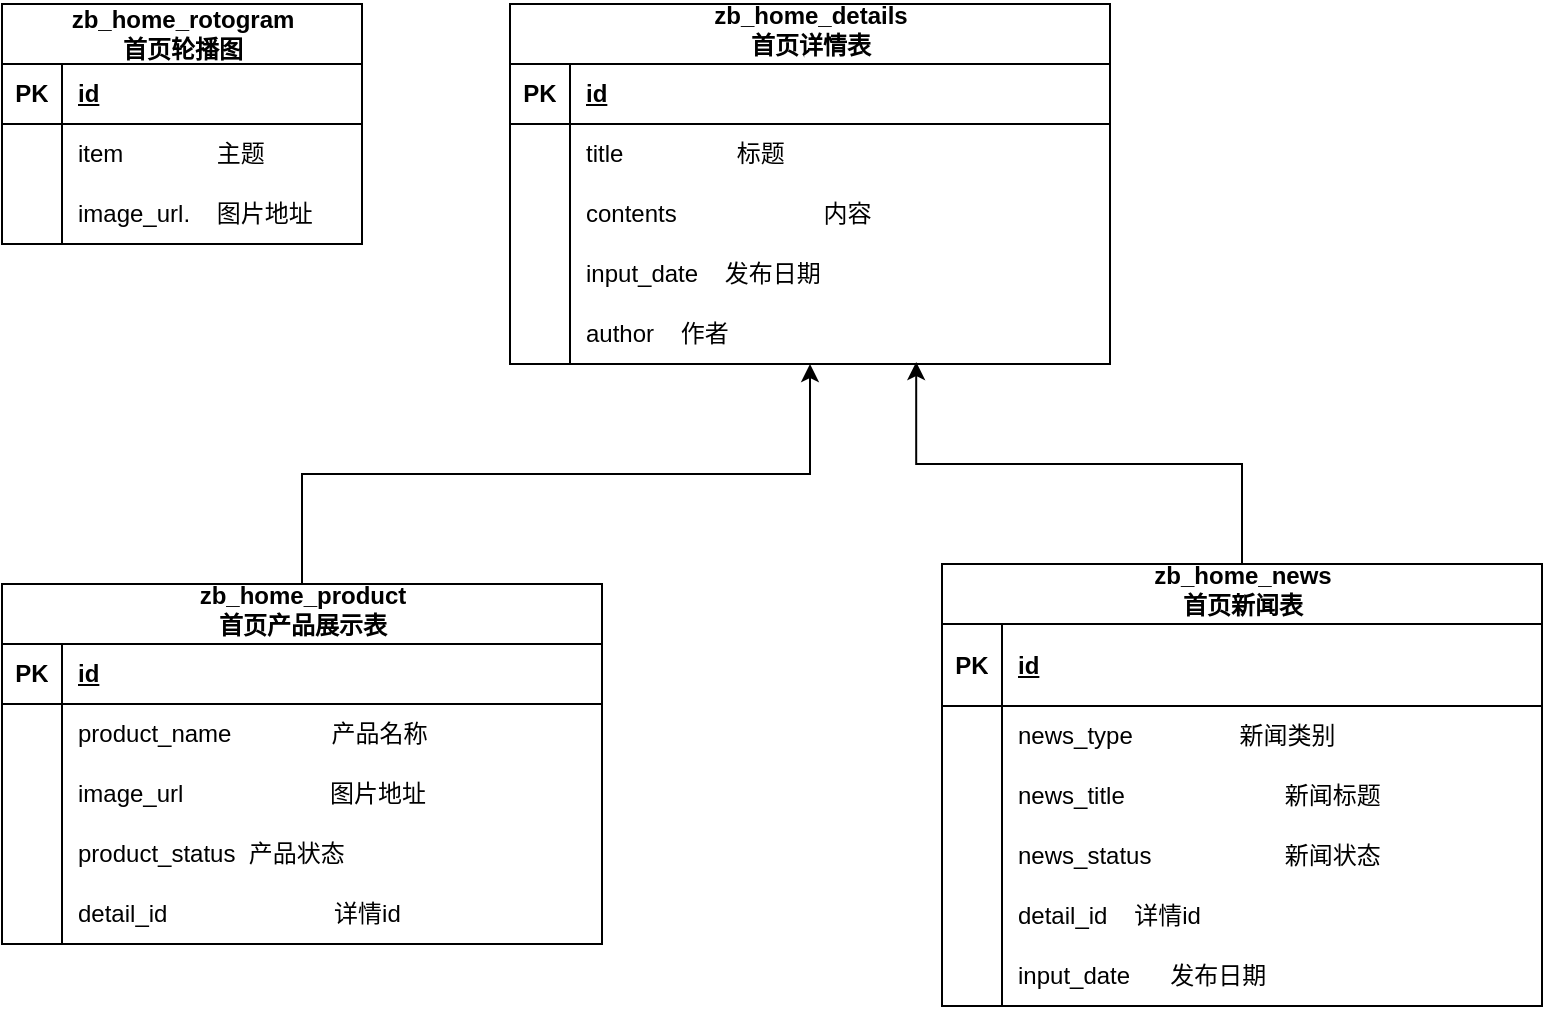 <mxfile version="21.2.9" type="github">
  <diagram name="第 1 页" id="syiM_yleGJ8HOB4GZRZs">
    <mxGraphModel dx="978" dy="660" grid="1" gridSize="10" guides="1" tooltips="1" connect="1" arrows="1" fold="1" page="1" pageScale="1" pageWidth="827" pageHeight="1169" math="0" shadow="0">
      <root>
        <mxCell id="0" />
        <mxCell id="1" parent="0" />
        <mxCell id="62JwEKZH6Iw0JbEhYxLb-7" value="zb_home_rotogram&lt;br&gt;首页轮播图" style="shape=table;startSize=30;container=1;collapsible=1;childLayout=tableLayout;fixedRows=1;rowLines=0;fontStyle=1;align=center;resizeLast=1;html=1;" vertex="1" parent="1">
          <mxGeometry x="10" y="100" width="180" height="120" as="geometry" />
        </mxCell>
        <mxCell id="62JwEKZH6Iw0JbEhYxLb-8" value="" style="shape=tableRow;horizontal=0;startSize=0;swimlaneHead=0;swimlaneBody=0;fillColor=none;collapsible=0;dropTarget=0;points=[[0,0.5],[1,0.5]];portConstraint=eastwest;top=0;left=0;right=0;bottom=1;" vertex="1" parent="62JwEKZH6Iw0JbEhYxLb-7">
          <mxGeometry y="30" width="180" height="30" as="geometry" />
        </mxCell>
        <mxCell id="62JwEKZH6Iw0JbEhYxLb-9" value="PK" style="shape=partialRectangle;connectable=0;fillColor=none;top=0;left=0;bottom=0;right=0;fontStyle=1;overflow=hidden;whiteSpace=wrap;html=1;" vertex="1" parent="62JwEKZH6Iw0JbEhYxLb-8">
          <mxGeometry width="30" height="30" as="geometry">
            <mxRectangle width="30" height="30" as="alternateBounds" />
          </mxGeometry>
        </mxCell>
        <mxCell id="62JwEKZH6Iw0JbEhYxLb-10" value="id" style="shape=partialRectangle;connectable=0;fillColor=none;top=0;left=0;bottom=0;right=0;align=left;spacingLeft=6;fontStyle=5;overflow=hidden;whiteSpace=wrap;html=1;" vertex="1" parent="62JwEKZH6Iw0JbEhYxLb-8">
          <mxGeometry x="30" width="150" height="30" as="geometry">
            <mxRectangle width="150" height="30" as="alternateBounds" />
          </mxGeometry>
        </mxCell>
        <mxCell id="62JwEKZH6Iw0JbEhYxLb-11" value="" style="shape=tableRow;horizontal=0;startSize=0;swimlaneHead=0;swimlaneBody=0;fillColor=none;collapsible=0;dropTarget=0;points=[[0,0.5],[1,0.5]];portConstraint=eastwest;top=0;left=0;right=0;bottom=0;" vertex="1" parent="62JwEKZH6Iw0JbEhYxLb-7">
          <mxGeometry y="60" width="180" height="30" as="geometry" />
        </mxCell>
        <mxCell id="62JwEKZH6Iw0JbEhYxLb-12" value="" style="shape=partialRectangle;connectable=0;fillColor=none;top=0;left=0;bottom=0;right=0;editable=1;overflow=hidden;whiteSpace=wrap;html=1;" vertex="1" parent="62JwEKZH6Iw0JbEhYxLb-11">
          <mxGeometry width="30" height="30" as="geometry">
            <mxRectangle width="30" height="30" as="alternateBounds" />
          </mxGeometry>
        </mxCell>
        <mxCell id="62JwEKZH6Iw0JbEhYxLb-13" value="item&amp;nbsp; &amp;nbsp; &amp;nbsp; &amp;nbsp; &amp;nbsp; &amp;nbsp; &amp;nbsp; 主题" style="shape=partialRectangle;connectable=0;fillColor=none;top=0;left=0;bottom=0;right=0;align=left;spacingLeft=6;overflow=hidden;whiteSpace=wrap;html=1;" vertex="1" parent="62JwEKZH6Iw0JbEhYxLb-11">
          <mxGeometry x="30" width="150" height="30" as="geometry">
            <mxRectangle width="150" height="30" as="alternateBounds" />
          </mxGeometry>
        </mxCell>
        <mxCell id="62JwEKZH6Iw0JbEhYxLb-14" value="" style="shape=tableRow;horizontal=0;startSize=0;swimlaneHead=0;swimlaneBody=0;fillColor=none;collapsible=0;dropTarget=0;points=[[0,0.5],[1,0.5]];portConstraint=eastwest;top=0;left=0;right=0;bottom=0;" vertex="1" parent="62JwEKZH6Iw0JbEhYxLb-7">
          <mxGeometry y="90" width="180" height="30" as="geometry" />
        </mxCell>
        <mxCell id="62JwEKZH6Iw0JbEhYxLb-15" value="" style="shape=partialRectangle;connectable=0;fillColor=none;top=0;left=0;bottom=0;right=0;editable=1;overflow=hidden;whiteSpace=wrap;html=1;" vertex="1" parent="62JwEKZH6Iw0JbEhYxLb-14">
          <mxGeometry width="30" height="30" as="geometry">
            <mxRectangle width="30" height="30" as="alternateBounds" />
          </mxGeometry>
        </mxCell>
        <mxCell id="62JwEKZH6Iw0JbEhYxLb-16" value="image_url.&amp;nbsp; &amp;nbsp; 图片地址" style="shape=partialRectangle;connectable=0;fillColor=none;top=0;left=0;bottom=0;right=0;align=left;spacingLeft=6;overflow=hidden;whiteSpace=wrap;html=1;" vertex="1" parent="62JwEKZH6Iw0JbEhYxLb-14">
          <mxGeometry x="30" width="150" height="30" as="geometry">
            <mxRectangle width="150" height="30" as="alternateBounds" />
          </mxGeometry>
        </mxCell>
        <mxCell id="62JwEKZH6Iw0JbEhYxLb-57" value="" style="edgeStyle=orthogonalEdgeStyle;rounded=0;orthogonalLoop=1;jettySize=auto;html=1;" edge="1" parent="1" source="62JwEKZH6Iw0JbEhYxLb-20" target="62JwEKZH6Iw0JbEhYxLb-44">
          <mxGeometry relative="1" as="geometry" />
        </mxCell>
        <mxCell id="62JwEKZH6Iw0JbEhYxLb-20" value="zb_home_product&lt;br&gt;首页产品展示表" style="shape=table;startSize=30;container=1;collapsible=1;childLayout=tableLayout;fixedRows=1;rowLines=0;fontStyle=1;align=center;resizeLast=1;html=1;verticalAlign=bottom;" vertex="1" parent="1">
          <mxGeometry x="10" y="390" width="300" height="180" as="geometry" />
        </mxCell>
        <mxCell id="62JwEKZH6Iw0JbEhYxLb-21" value="" style="shape=tableRow;horizontal=0;startSize=0;swimlaneHead=0;swimlaneBody=0;fillColor=none;collapsible=0;dropTarget=0;points=[[0,0.5],[1,0.5]];portConstraint=eastwest;top=0;left=0;right=0;bottom=1;" vertex="1" parent="62JwEKZH6Iw0JbEhYxLb-20">
          <mxGeometry y="30" width="300" height="30" as="geometry" />
        </mxCell>
        <mxCell id="62JwEKZH6Iw0JbEhYxLb-22" value="PK" style="shape=partialRectangle;connectable=0;fillColor=none;top=0;left=0;bottom=0;right=0;fontStyle=1;overflow=hidden;whiteSpace=wrap;html=1;" vertex="1" parent="62JwEKZH6Iw0JbEhYxLb-21">
          <mxGeometry width="30" height="30" as="geometry">
            <mxRectangle width="30" height="30" as="alternateBounds" />
          </mxGeometry>
        </mxCell>
        <mxCell id="62JwEKZH6Iw0JbEhYxLb-23" value="id" style="shape=partialRectangle;connectable=0;fillColor=none;top=0;left=0;bottom=0;right=0;align=left;spacingLeft=6;fontStyle=5;overflow=hidden;whiteSpace=wrap;html=1;" vertex="1" parent="62JwEKZH6Iw0JbEhYxLb-21">
          <mxGeometry x="30" width="270" height="30" as="geometry">
            <mxRectangle width="270" height="30" as="alternateBounds" />
          </mxGeometry>
        </mxCell>
        <mxCell id="62JwEKZH6Iw0JbEhYxLb-24" value="" style="shape=tableRow;horizontal=0;startSize=0;swimlaneHead=0;swimlaneBody=0;fillColor=none;collapsible=0;dropTarget=0;points=[[0,0.5],[1,0.5]];portConstraint=eastwest;top=0;left=0;right=0;bottom=0;" vertex="1" parent="62JwEKZH6Iw0JbEhYxLb-20">
          <mxGeometry y="60" width="300" height="30" as="geometry" />
        </mxCell>
        <mxCell id="62JwEKZH6Iw0JbEhYxLb-25" value="" style="shape=partialRectangle;connectable=0;fillColor=none;top=0;left=0;bottom=0;right=0;editable=1;overflow=hidden;whiteSpace=wrap;html=1;" vertex="1" parent="62JwEKZH6Iw0JbEhYxLb-24">
          <mxGeometry width="30" height="30" as="geometry">
            <mxRectangle width="30" height="30" as="alternateBounds" />
          </mxGeometry>
        </mxCell>
        <mxCell id="62JwEKZH6Iw0JbEhYxLb-26" value="product_name&amp;nbsp; &amp;nbsp; &amp;nbsp; &amp;nbsp; &amp;nbsp; &amp;nbsp; &amp;nbsp; &amp;nbsp;产品名称" style="shape=partialRectangle;connectable=0;fillColor=none;top=0;left=0;bottom=0;right=0;align=left;spacingLeft=6;overflow=hidden;whiteSpace=wrap;html=1;" vertex="1" parent="62JwEKZH6Iw0JbEhYxLb-24">
          <mxGeometry x="30" width="270" height="30" as="geometry">
            <mxRectangle width="270" height="30" as="alternateBounds" />
          </mxGeometry>
        </mxCell>
        <mxCell id="62JwEKZH6Iw0JbEhYxLb-27" value="" style="shape=tableRow;horizontal=0;startSize=0;swimlaneHead=0;swimlaneBody=0;fillColor=none;collapsible=0;dropTarget=0;points=[[0,0.5],[1,0.5]];portConstraint=eastwest;top=0;left=0;right=0;bottom=0;" vertex="1" parent="62JwEKZH6Iw0JbEhYxLb-20">
          <mxGeometry y="90" width="300" height="30" as="geometry" />
        </mxCell>
        <mxCell id="62JwEKZH6Iw0JbEhYxLb-28" value="" style="shape=partialRectangle;connectable=0;fillColor=none;top=0;left=0;bottom=0;right=0;editable=1;overflow=hidden;whiteSpace=wrap;html=1;" vertex="1" parent="62JwEKZH6Iw0JbEhYxLb-27">
          <mxGeometry width="30" height="30" as="geometry">
            <mxRectangle width="30" height="30" as="alternateBounds" />
          </mxGeometry>
        </mxCell>
        <mxCell id="62JwEKZH6Iw0JbEhYxLb-29" value="image_url&amp;nbsp; &amp;nbsp; &amp;nbsp; &amp;nbsp; &amp;nbsp; &amp;nbsp; &amp;nbsp; &amp;nbsp; &amp;nbsp; &amp;nbsp; &amp;nbsp; 图片地址" style="shape=partialRectangle;connectable=0;fillColor=none;top=0;left=0;bottom=0;right=0;align=left;spacingLeft=6;overflow=hidden;whiteSpace=wrap;html=1;" vertex="1" parent="62JwEKZH6Iw0JbEhYxLb-27">
          <mxGeometry x="30" width="270" height="30" as="geometry">
            <mxRectangle width="270" height="30" as="alternateBounds" />
          </mxGeometry>
        </mxCell>
        <mxCell id="62JwEKZH6Iw0JbEhYxLb-74" style="shape=tableRow;horizontal=0;startSize=0;swimlaneHead=0;swimlaneBody=0;fillColor=none;collapsible=0;dropTarget=0;points=[[0,0.5],[1,0.5]];portConstraint=eastwest;top=0;left=0;right=0;bottom=0;" vertex="1" parent="62JwEKZH6Iw0JbEhYxLb-20">
          <mxGeometry y="120" width="300" height="30" as="geometry" />
        </mxCell>
        <mxCell id="62JwEKZH6Iw0JbEhYxLb-75" style="shape=partialRectangle;connectable=0;fillColor=none;top=0;left=0;bottom=0;right=0;editable=1;overflow=hidden;whiteSpace=wrap;html=1;" vertex="1" parent="62JwEKZH6Iw0JbEhYxLb-74">
          <mxGeometry width="30" height="30" as="geometry">
            <mxRectangle width="30" height="30" as="alternateBounds" />
          </mxGeometry>
        </mxCell>
        <mxCell id="62JwEKZH6Iw0JbEhYxLb-76" value="product_status&lt;span style=&quot;white-space: pre;&quot;&gt;	&lt;span style=&quot;white-space: pre;&quot;&gt;	&lt;/span&gt;&lt;/span&gt;产品状态" style="shape=partialRectangle;connectable=0;fillColor=none;top=0;left=0;bottom=0;right=0;align=left;spacingLeft=6;overflow=hidden;whiteSpace=wrap;html=1;" vertex="1" parent="62JwEKZH6Iw0JbEhYxLb-74">
          <mxGeometry x="30" width="270" height="30" as="geometry">
            <mxRectangle width="270" height="30" as="alternateBounds" />
          </mxGeometry>
        </mxCell>
        <mxCell id="62JwEKZH6Iw0JbEhYxLb-41" style="shape=tableRow;horizontal=0;startSize=0;swimlaneHead=0;swimlaneBody=0;fillColor=none;collapsible=0;dropTarget=0;points=[[0,0.5],[1,0.5]];portConstraint=eastwest;top=0;left=0;right=0;bottom=0;" vertex="1" parent="62JwEKZH6Iw0JbEhYxLb-20">
          <mxGeometry y="150" width="300" height="30" as="geometry" />
        </mxCell>
        <mxCell id="62JwEKZH6Iw0JbEhYxLb-42" style="shape=partialRectangle;connectable=0;fillColor=none;top=0;left=0;bottom=0;right=0;editable=1;overflow=hidden;whiteSpace=wrap;html=1;" vertex="1" parent="62JwEKZH6Iw0JbEhYxLb-41">
          <mxGeometry width="30" height="30" as="geometry">
            <mxRectangle width="30" height="30" as="alternateBounds" />
          </mxGeometry>
        </mxCell>
        <mxCell id="62JwEKZH6Iw0JbEhYxLb-43" value="detail_id&amp;nbsp; &amp;nbsp; &amp;nbsp; &amp;nbsp; &amp;nbsp; &amp;nbsp; &amp;nbsp; &amp;nbsp; &amp;nbsp; &amp;nbsp; &amp;nbsp; &amp;nbsp; &amp;nbsp;详情id" style="shape=partialRectangle;connectable=0;fillColor=none;top=0;left=0;bottom=0;right=0;align=left;spacingLeft=6;overflow=hidden;whiteSpace=wrap;html=1;" vertex="1" parent="62JwEKZH6Iw0JbEhYxLb-41">
          <mxGeometry x="30" width="270" height="30" as="geometry">
            <mxRectangle width="270" height="30" as="alternateBounds" />
          </mxGeometry>
        </mxCell>
        <mxCell id="62JwEKZH6Iw0JbEhYxLb-44" value="zb_home_details&lt;br&gt;首页详情表" style="shape=table;startSize=30;container=1;collapsible=1;childLayout=tableLayout;fixedRows=1;rowLines=0;fontStyle=1;align=center;resizeLast=1;html=1;verticalAlign=bottom;" vertex="1" parent="1">
          <mxGeometry x="264" y="100" width="300" height="180" as="geometry" />
        </mxCell>
        <mxCell id="62JwEKZH6Iw0JbEhYxLb-45" value="" style="shape=tableRow;horizontal=0;startSize=0;swimlaneHead=0;swimlaneBody=0;fillColor=none;collapsible=0;dropTarget=0;points=[[0,0.5],[1,0.5]];portConstraint=eastwest;top=0;left=0;right=0;bottom=1;" vertex="1" parent="62JwEKZH6Iw0JbEhYxLb-44">
          <mxGeometry y="30" width="300" height="30" as="geometry" />
        </mxCell>
        <mxCell id="62JwEKZH6Iw0JbEhYxLb-46" value="PK" style="shape=partialRectangle;connectable=0;fillColor=none;top=0;left=0;bottom=0;right=0;fontStyle=1;overflow=hidden;whiteSpace=wrap;html=1;" vertex="1" parent="62JwEKZH6Iw0JbEhYxLb-45">
          <mxGeometry width="30" height="30" as="geometry">
            <mxRectangle width="30" height="30" as="alternateBounds" />
          </mxGeometry>
        </mxCell>
        <mxCell id="62JwEKZH6Iw0JbEhYxLb-47" value="id" style="shape=partialRectangle;connectable=0;fillColor=none;top=0;left=0;bottom=0;right=0;align=left;spacingLeft=6;fontStyle=5;overflow=hidden;whiteSpace=wrap;html=1;" vertex="1" parent="62JwEKZH6Iw0JbEhYxLb-45">
          <mxGeometry x="30" width="270" height="30" as="geometry">
            <mxRectangle width="270" height="30" as="alternateBounds" />
          </mxGeometry>
        </mxCell>
        <mxCell id="62JwEKZH6Iw0JbEhYxLb-48" value="" style="shape=tableRow;horizontal=0;startSize=0;swimlaneHead=0;swimlaneBody=0;fillColor=none;collapsible=0;dropTarget=0;points=[[0,0.5],[1,0.5]];portConstraint=eastwest;top=0;left=0;right=0;bottom=0;" vertex="1" parent="62JwEKZH6Iw0JbEhYxLb-44">
          <mxGeometry y="60" width="300" height="30" as="geometry" />
        </mxCell>
        <mxCell id="62JwEKZH6Iw0JbEhYxLb-49" value="" style="shape=partialRectangle;connectable=0;fillColor=none;top=0;left=0;bottom=0;right=0;editable=1;overflow=hidden;whiteSpace=wrap;html=1;" vertex="1" parent="62JwEKZH6Iw0JbEhYxLb-48">
          <mxGeometry width="30" height="30" as="geometry">
            <mxRectangle width="30" height="30" as="alternateBounds" />
          </mxGeometry>
        </mxCell>
        <mxCell id="62JwEKZH6Iw0JbEhYxLb-50" value="title&amp;nbsp; &amp;nbsp; &amp;nbsp; &amp;nbsp; &amp;nbsp; &amp;nbsp; &amp;nbsp;&amp;nbsp;&lt;span style=&quot;white-space: pre;&quot;&gt;	&lt;/span&gt;&lt;span style=&quot;white-space: pre;&quot;&gt;	&lt;/span&gt;&lt;span style=&quot;white-space: pre;&quot;&gt;	&lt;/span&gt;标题" style="shape=partialRectangle;connectable=0;fillColor=none;top=0;left=0;bottom=0;right=0;align=left;spacingLeft=6;overflow=hidden;whiteSpace=wrap;html=1;" vertex="1" parent="62JwEKZH6Iw0JbEhYxLb-48">
          <mxGeometry x="30" width="270" height="30" as="geometry">
            <mxRectangle width="270" height="30" as="alternateBounds" />
          </mxGeometry>
        </mxCell>
        <mxCell id="62JwEKZH6Iw0JbEhYxLb-51" value="" style="shape=tableRow;horizontal=0;startSize=0;swimlaneHead=0;swimlaneBody=0;fillColor=none;collapsible=0;dropTarget=0;points=[[0,0.5],[1,0.5]];portConstraint=eastwest;top=0;left=0;right=0;bottom=0;" vertex="1" parent="62JwEKZH6Iw0JbEhYxLb-44">
          <mxGeometry y="90" width="300" height="30" as="geometry" />
        </mxCell>
        <mxCell id="62JwEKZH6Iw0JbEhYxLb-52" value="" style="shape=partialRectangle;connectable=0;fillColor=none;top=0;left=0;bottom=0;right=0;editable=1;overflow=hidden;whiteSpace=wrap;html=1;" vertex="1" parent="62JwEKZH6Iw0JbEhYxLb-51">
          <mxGeometry width="30" height="30" as="geometry">
            <mxRectangle width="30" height="30" as="alternateBounds" />
          </mxGeometry>
        </mxCell>
        <mxCell id="62JwEKZH6Iw0JbEhYxLb-53" value="contents&amp;nbsp; &amp;nbsp; &amp;nbsp; &amp;nbsp; &amp;nbsp; &amp;nbsp; &amp;nbsp; &amp;nbsp; &amp;nbsp; &amp;nbsp; &amp;nbsp;&lt;span style=&quot;white-space: pre;&quot;&gt;	&lt;/span&gt;内容" style="shape=partialRectangle;connectable=0;fillColor=none;top=0;left=0;bottom=0;right=0;align=left;spacingLeft=6;overflow=hidden;whiteSpace=wrap;html=1;" vertex="1" parent="62JwEKZH6Iw0JbEhYxLb-51">
          <mxGeometry x="30" width="270" height="30" as="geometry">
            <mxRectangle width="270" height="30" as="alternateBounds" />
          </mxGeometry>
        </mxCell>
        <mxCell id="62JwEKZH6Iw0JbEhYxLb-54" style="shape=tableRow;horizontal=0;startSize=0;swimlaneHead=0;swimlaneBody=0;fillColor=none;collapsible=0;dropTarget=0;points=[[0,0.5],[1,0.5]];portConstraint=eastwest;top=0;left=0;right=0;bottom=0;" vertex="1" parent="62JwEKZH6Iw0JbEhYxLb-44">
          <mxGeometry y="120" width="300" height="30" as="geometry" />
        </mxCell>
        <mxCell id="62JwEKZH6Iw0JbEhYxLb-55" style="shape=partialRectangle;connectable=0;fillColor=none;top=0;left=0;bottom=0;right=0;editable=1;overflow=hidden;whiteSpace=wrap;html=1;" vertex="1" parent="62JwEKZH6Iw0JbEhYxLb-54">
          <mxGeometry width="30" height="30" as="geometry">
            <mxRectangle width="30" height="30" as="alternateBounds" />
          </mxGeometry>
        </mxCell>
        <mxCell id="62JwEKZH6Iw0JbEhYxLb-56" value="input_date &lt;span style=&quot;white-space: pre;&quot;&gt;	&lt;/span&gt;&lt;span style=&quot;white-space: pre;&quot;&gt;	&lt;/span&gt;&lt;span style=&quot;white-space: pre;&quot;&gt;	&lt;/span&gt;发布日期&amp;nbsp; &amp;nbsp; &amp;nbsp; &amp;nbsp; &amp;nbsp; &amp;nbsp; &amp;nbsp; &amp;nbsp; &amp;nbsp; &amp;nbsp; &amp;nbsp; &amp;nbsp;" style="shape=partialRectangle;connectable=0;fillColor=none;top=0;left=0;bottom=0;right=0;align=left;spacingLeft=6;overflow=hidden;whiteSpace=wrap;html=1;" vertex="1" parent="62JwEKZH6Iw0JbEhYxLb-54">
          <mxGeometry x="30" width="270" height="30" as="geometry">
            <mxRectangle width="270" height="30" as="alternateBounds" />
          </mxGeometry>
        </mxCell>
        <mxCell id="62JwEKZH6Iw0JbEhYxLb-58" style="shape=tableRow;horizontal=0;startSize=0;swimlaneHead=0;swimlaneBody=0;fillColor=none;collapsible=0;dropTarget=0;points=[[0,0.5],[1,0.5]];portConstraint=eastwest;top=0;left=0;right=0;bottom=0;" vertex="1" parent="62JwEKZH6Iw0JbEhYxLb-44">
          <mxGeometry y="150" width="300" height="30" as="geometry" />
        </mxCell>
        <mxCell id="62JwEKZH6Iw0JbEhYxLb-59" style="shape=partialRectangle;connectable=0;fillColor=none;top=0;left=0;bottom=0;right=0;editable=1;overflow=hidden;whiteSpace=wrap;html=1;" vertex="1" parent="62JwEKZH6Iw0JbEhYxLb-58">
          <mxGeometry width="30" height="30" as="geometry">
            <mxRectangle width="30" height="30" as="alternateBounds" />
          </mxGeometry>
        </mxCell>
        <mxCell id="62JwEKZH6Iw0JbEhYxLb-60" value="author&lt;span style=&quot;white-space: pre;&quot;&gt;	&lt;/span&gt;&lt;span style=&quot;white-space: pre;&quot;&gt;	&lt;/span&gt;&lt;span style=&quot;white-space: pre;&quot;&gt;	&lt;/span&gt;&lt;span style=&quot;white-space: pre;&quot;&gt;	&lt;/span&gt;作者" style="shape=partialRectangle;connectable=0;fillColor=none;top=0;left=0;bottom=0;right=0;align=left;spacingLeft=6;overflow=hidden;whiteSpace=wrap;html=1;" vertex="1" parent="62JwEKZH6Iw0JbEhYxLb-58">
          <mxGeometry x="30" width="270" height="30" as="geometry">
            <mxRectangle width="270" height="30" as="alternateBounds" />
          </mxGeometry>
        </mxCell>
        <mxCell id="62JwEKZH6Iw0JbEhYxLb-84" style="edgeStyle=orthogonalEdgeStyle;rounded=0;orthogonalLoop=1;jettySize=auto;html=1;entryX=0.677;entryY=0.967;entryDx=0;entryDy=0;entryPerimeter=0;" edge="1" parent="1" source="62JwEKZH6Iw0JbEhYxLb-61" target="62JwEKZH6Iw0JbEhYxLb-58">
          <mxGeometry relative="1" as="geometry" />
        </mxCell>
        <mxCell id="62JwEKZH6Iw0JbEhYxLb-61" value="zb_home_news&lt;br&gt;首页新闻表" style="shape=table;startSize=30;container=1;collapsible=1;childLayout=tableLayout;fixedRows=1;rowLines=0;fontStyle=1;align=center;resizeLast=1;html=1;verticalAlign=bottom;" vertex="1" parent="1">
          <mxGeometry x="480" y="380" width="300" height="221" as="geometry" />
        </mxCell>
        <mxCell id="62JwEKZH6Iw0JbEhYxLb-62" value="" style="shape=tableRow;horizontal=0;startSize=0;swimlaneHead=0;swimlaneBody=0;fillColor=none;collapsible=0;dropTarget=0;points=[[0,0.5],[1,0.5]];portConstraint=eastwest;top=0;left=0;right=0;bottom=1;" vertex="1" parent="62JwEKZH6Iw0JbEhYxLb-61">
          <mxGeometry y="30" width="300" height="41" as="geometry" />
        </mxCell>
        <mxCell id="62JwEKZH6Iw0JbEhYxLb-63" value="PK" style="shape=partialRectangle;connectable=0;fillColor=none;top=0;left=0;bottom=0;right=0;fontStyle=1;overflow=hidden;whiteSpace=wrap;html=1;" vertex="1" parent="62JwEKZH6Iw0JbEhYxLb-62">
          <mxGeometry width="30" height="41" as="geometry">
            <mxRectangle width="30" height="41" as="alternateBounds" />
          </mxGeometry>
        </mxCell>
        <mxCell id="62JwEKZH6Iw0JbEhYxLb-64" value="id" style="shape=partialRectangle;connectable=0;fillColor=none;top=0;left=0;bottom=0;right=0;align=left;spacingLeft=6;fontStyle=5;overflow=hidden;whiteSpace=wrap;html=1;" vertex="1" parent="62JwEKZH6Iw0JbEhYxLb-62">
          <mxGeometry x="30" width="270" height="41" as="geometry">
            <mxRectangle width="270" height="41" as="alternateBounds" />
          </mxGeometry>
        </mxCell>
        <mxCell id="62JwEKZH6Iw0JbEhYxLb-65" value="" style="shape=tableRow;horizontal=0;startSize=0;swimlaneHead=0;swimlaneBody=0;fillColor=none;collapsible=0;dropTarget=0;points=[[0,0.5],[1,0.5]];portConstraint=eastwest;top=0;left=0;right=0;bottom=0;" vertex="1" parent="62JwEKZH6Iw0JbEhYxLb-61">
          <mxGeometry y="71" width="300" height="30" as="geometry" />
        </mxCell>
        <mxCell id="62JwEKZH6Iw0JbEhYxLb-66" value="" style="shape=partialRectangle;connectable=0;fillColor=none;top=0;left=0;bottom=0;right=0;editable=1;overflow=hidden;whiteSpace=wrap;html=1;" vertex="1" parent="62JwEKZH6Iw0JbEhYxLb-65">
          <mxGeometry width="30" height="30" as="geometry">
            <mxRectangle width="30" height="30" as="alternateBounds" />
          </mxGeometry>
        </mxCell>
        <mxCell id="62JwEKZH6Iw0JbEhYxLb-67" value="news_type&amp;nbsp; &amp;nbsp; &amp;nbsp; &amp;nbsp; &amp;nbsp; &amp;nbsp; &amp;nbsp; &amp;nbsp;&lt;span style=&quot;white-space: pre;&quot;&gt;	&lt;/span&gt;新闻类别" style="shape=partialRectangle;connectable=0;fillColor=none;top=0;left=0;bottom=0;right=0;align=left;spacingLeft=6;overflow=hidden;whiteSpace=wrap;html=1;" vertex="1" parent="62JwEKZH6Iw0JbEhYxLb-65">
          <mxGeometry x="30" width="270" height="30" as="geometry">
            <mxRectangle width="270" height="30" as="alternateBounds" />
          </mxGeometry>
        </mxCell>
        <mxCell id="62JwEKZH6Iw0JbEhYxLb-68" value="" style="shape=tableRow;horizontal=0;startSize=0;swimlaneHead=0;swimlaneBody=0;fillColor=none;collapsible=0;dropTarget=0;points=[[0,0.5],[1,0.5]];portConstraint=eastwest;top=0;left=0;right=0;bottom=0;" vertex="1" parent="62JwEKZH6Iw0JbEhYxLb-61">
          <mxGeometry y="101" width="300" height="30" as="geometry" />
        </mxCell>
        <mxCell id="62JwEKZH6Iw0JbEhYxLb-69" value="" style="shape=partialRectangle;connectable=0;fillColor=none;top=0;left=0;bottom=0;right=0;editable=1;overflow=hidden;whiteSpace=wrap;html=1;" vertex="1" parent="62JwEKZH6Iw0JbEhYxLb-68">
          <mxGeometry width="30" height="30" as="geometry">
            <mxRectangle width="30" height="30" as="alternateBounds" />
          </mxGeometry>
        </mxCell>
        <mxCell id="62JwEKZH6Iw0JbEhYxLb-70" value="news_title&amp;nbsp; &amp;nbsp; &amp;nbsp; &amp;nbsp; &amp;nbsp; &amp;nbsp; &amp;nbsp; &amp;nbsp; &amp;nbsp; &amp;nbsp; &amp;nbsp; &amp;nbsp; 新闻标题" style="shape=partialRectangle;connectable=0;fillColor=none;top=0;left=0;bottom=0;right=0;align=left;spacingLeft=6;overflow=hidden;whiteSpace=wrap;html=1;" vertex="1" parent="62JwEKZH6Iw0JbEhYxLb-68">
          <mxGeometry x="30" width="270" height="30" as="geometry">
            <mxRectangle width="270" height="30" as="alternateBounds" />
          </mxGeometry>
        </mxCell>
        <mxCell id="62JwEKZH6Iw0JbEhYxLb-71" style="shape=tableRow;horizontal=0;startSize=0;swimlaneHead=0;swimlaneBody=0;fillColor=none;collapsible=0;dropTarget=0;points=[[0,0.5],[1,0.5]];portConstraint=eastwest;top=0;left=0;right=0;bottom=0;" vertex="1" parent="62JwEKZH6Iw0JbEhYxLb-61">
          <mxGeometry y="131" width="300" height="30" as="geometry" />
        </mxCell>
        <mxCell id="62JwEKZH6Iw0JbEhYxLb-72" style="shape=partialRectangle;connectable=0;fillColor=none;top=0;left=0;bottom=0;right=0;editable=1;overflow=hidden;whiteSpace=wrap;html=1;" vertex="1" parent="62JwEKZH6Iw0JbEhYxLb-71">
          <mxGeometry width="30" height="30" as="geometry">
            <mxRectangle width="30" height="30" as="alternateBounds" />
          </mxGeometry>
        </mxCell>
        <mxCell id="62JwEKZH6Iw0JbEhYxLb-73" value="news_status&amp;nbsp; &amp;nbsp; &amp;nbsp; &amp;nbsp; &amp;nbsp; &amp;nbsp; &amp;nbsp; &amp;nbsp; &amp;nbsp; &amp;nbsp; 新闻状态" style="shape=partialRectangle;connectable=0;fillColor=none;top=0;left=0;bottom=0;right=0;align=left;spacingLeft=6;overflow=hidden;whiteSpace=wrap;html=1;" vertex="1" parent="62JwEKZH6Iw0JbEhYxLb-71">
          <mxGeometry x="30" width="270" height="30" as="geometry">
            <mxRectangle width="270" height="30" as="alternateBounds" />
          </mxGeometry>
        </mxCell>
        <mxCell id="62JwEKZH6Iw0JbEhYxLb-77" style="shape=tableRow;horizontal=0;startSize=0;swimlaneHead=0;swimlaneBody=0;fillColor=none;collapsible=0;dropTarget=0;points=[[0,0.5],[1,0.5]];portConstraint=eastwest;top=0;left=0;right=0;bottom=0;" vertex="1" parent="62JwEKZH6Iw0JbEhYxLb-61">
          <mxGeometry y="161" width="300" height="30" as="geometry" />
        </mxCell>
        <mxCell id="62JwEKZH6Iw0JbEhYxLb-78" style="shape=partialRectangle;connectable=0;fillColor=none;top=0;left=0;bottom=0;right=0;editable=1;overflow=hidden;whiteSpace=wrap;html=1;" vertex="1" parent="62JwEKZH6Iw0JbEhYxLb-77">
          <mxGeometry width="30" height="30" as="geometry">
            <mxRectangle width="30" height="30" as="alternateBounds" />
          </mxGeometry>
        </mxCell>
        <mxCell id="62JwEKZH6Iw0JbEhYxLb-79" value="detail_id&lt;span style=&quot;white-space: pre;&quot;&gt;	&lt;/span&gt;&lt;span style=&quot;white-space: pre;&quot;&gt;	&lt;/span&gt;&lt;span style=&quot;white-space: pre;&quot;&gt;	&lt;/span&gt;&lt;span style=&quot;white-space: pre;&quot;&gt;	&lt;/span&gt;详情id" style="shape=partialRectangle;connectable=0;fillColor=none;top=0;left=0;bottom=0;right=0;align=left;spacingLeft=6;overflow=hidden;whiteSpace=wrap;html=1;" vertex="1" parent="62JwEKZH6Iw0JbEhYxLb-77">
          <mxGeometry x="30" width="270" height="30" as="geometry">
            <mxRectangle width="270" height="30" as="alternateBounds" />
          </mxGeometry>
        </mxCell>
        <mxCell id="62JwEKZH6Iw0JbEhYxLb-80" style="shape=tableRow;horizontal=0;startSize=0;swimlaneHead=0;swimlaneBody=0;fillColor=none;collapsible=0;dropTarget=0;points=[[0,0.5],[1,0.5]];portConstraint=eastwest;top=0;left=0;right=0;bottom=0;" vertex="1" parent="62JwEKZH6Iw0JbEhYxLb-61">
          <mxGeometry y="191" width="300" height="30" as="geometry" />
        </mxCell>
        <mxCell id="62JwEKZH6Iw0JbEhYxLb-81" style="shape=partialRectangle;connectable=0;fillColor=none;top=0;left=0;bottom=0;right=0;editable=1;overflow=hidden;whiteSpace=wrap;html=1;" vertex="1" parent="62JwEKZH6Iw0JbEhYxLb-80">
          <mxGeometry width="30" height="30" as="geometry">
            <mxRectangle width="30" height="30" as="alternateBounds" />
          </mxGeometry>
        </mxCell>
        <mxCell id="62JwEKZH6Iw0JbEhYxLb-82" value="input_date&amp;nbsp;	&lt;span style=&quot;white-space: pre;&quot;&gt;	&lt;/span&gt;&lt;span style=&quot;white-space: pre;&quot;&gt;	&lt;/span&gt;&lt;span style=&quot;white-space: pre;&quot;&gt;	&lt;/span&gt;&lt;span style=&quot;border-color: var(--border-color);&quot;&gt;	&lt;/span&gt;&lt;span style=&quot;border-color: var(--border-color);&quot;&gt;	&lt;/span&gt;发布日期&amp;nbsp; &amp;nbsp; &amp;nbsp; &amp;nbsp; &amp;nbsp; &amp;nbsp; &amp;nbsp; &amp;nbsp; &amp;nbsp; &amp;nbsp; &amp;nbsp; &amp;nbsp;" style="shape=partialRectangle;connectable=0;fillColor=none;top=0;left=0;bottom=0;right=0;align=left;spacingLeft=6;overflow=hidden;whiteSpace=wrap;html=1;" vertex="1" parent="62JwEKZH6Iw0JbEhYxLb-80">
          <mxGeometry x="30" width="270" height="30" as="geometry">
            <mxRectangle width="270" height="30" as="alternateBounds" />
          </mxGeometry>
        </mxCell>
      </root>
    </mxGraphModel>
  </diagram>
</mxfile>
